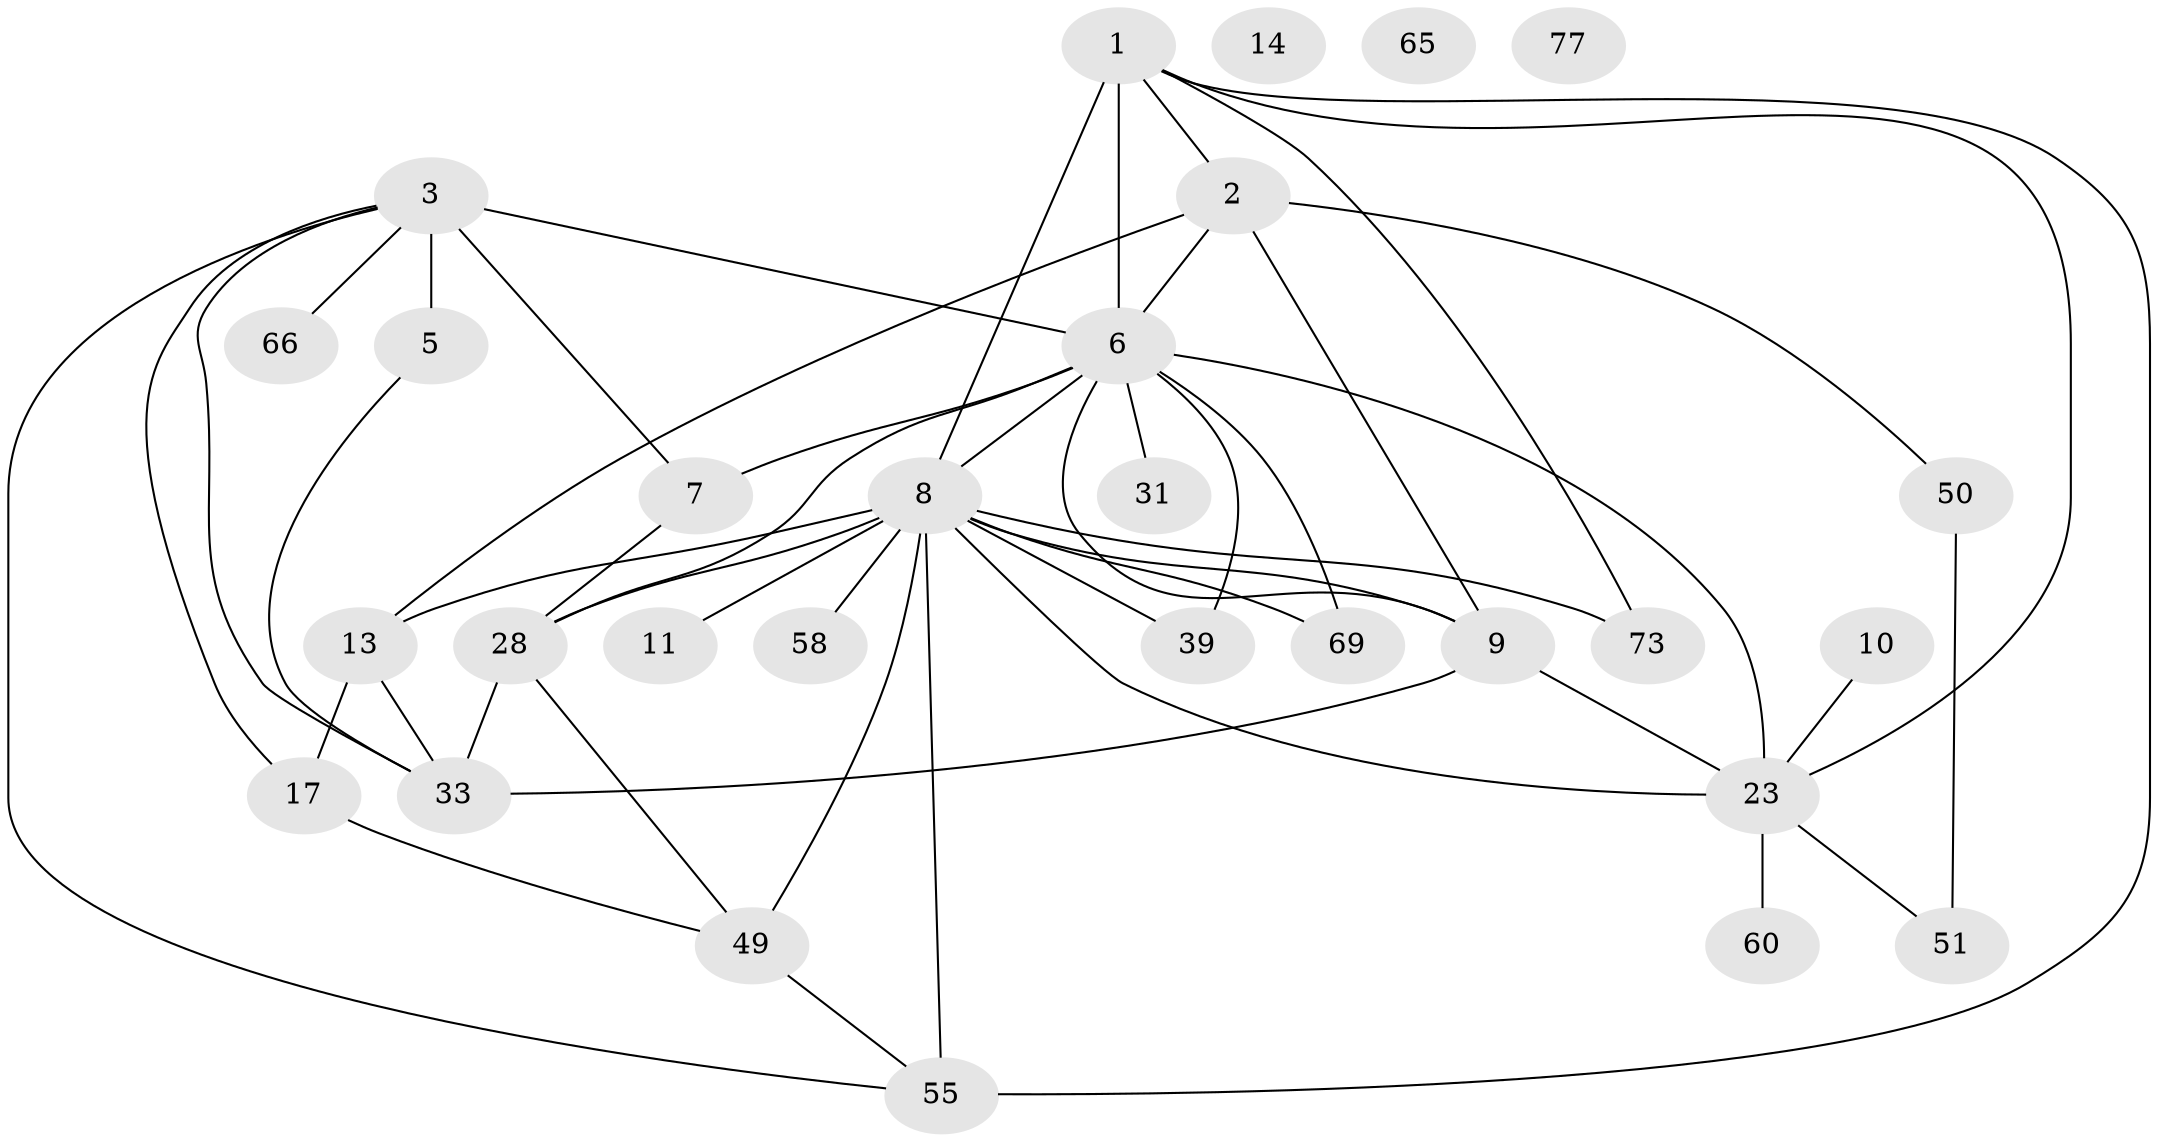 // original degree distribution, {5: 0.10975609756097561, 3: 0.24390243902439024, 4: 0.1951219512195122, 2: 0.23170731707317074, 6: 0.024390243902439025, 1: 0.12195121951219512, 0: 0.036585365853658534, 7: 0.024390243902439025, 9: 0.012195121951219513}
// Generated by graph-tools (version 1.1) at 2025/16/03/04/25 18:16:26]
// undirected, 29 vertices, 50 edges
graph export_dot {
graph [start="1"]
  node [color=gray90,style=filled];
  1 [super="+25+4"];
  2 [super="+20"];
  3 [super="+38+53+29"];
  5 [super="+18"];
  6 [super="+15+56"];
  7 [super="+22+36"];
  8 [super="+30+12+35+44"];
  9 [super="+26"];
  10;
  11 [super="+21+52"];
  13 [super="+40"];
  14;
  17 [super="+79"];
  23 [super="+27+45+54"];
  28 [super="+43+46"];
  31 [super="+75"];
  33 [super="+34"];
  39;
  49 [super="+78"];
  50 [super="+81"];
  51 [super="+67"];
  55;
  58 [super="+64"];
  60;
  65;
  66;
  69;
  73;
  77;
  1 -- 8 [weight=4];
  1 -- 6 [weight=4];
  1 -- 2;
  1 -- 55;
  1 -- 23;
  1 -- 73;
  2 -- 50;
  2 -- 13;
  2 -- 9;
  2 -- 6;
  3 -- 5 [weight=2];
  3 -- 33;
  3 -- 17;
  3 -- 66;
  3 -- 55;
  3 -- 7;
  3 -- 6 [weight=2];
  5 -- 33;
  6 -- 28 [weight=2];
  6 -- 7 [weight=2];
  6 -- 8;
  6 -- 9;
  6 -- 23 [weight=2];
  6 -- 69;
  6 -- 39;
  6 -- 31;
  7 -- 28;
  8 -- 69;
  8 -- 11 [weight=2];
  8 -- 55;
  8 -- 39;
  8 -- 73;
  8 -- 28 [weight=2];
  8 -- 13 [weight=3];
  8 -- 9;
  8 -- 49;
  8 -- 58 [weight=2];
  8 -- 23 [weight=3];
  9 -- 33;
  9 -- 23;
  10 -- 23;
  13 -- 17;
  13 -- 33;
  17 -- 49;
  23 -- 60;
  23 -- 51;
  28 -- 49;
  28 -- 33;
  49 -- 55;
  50 -- 51;
}
